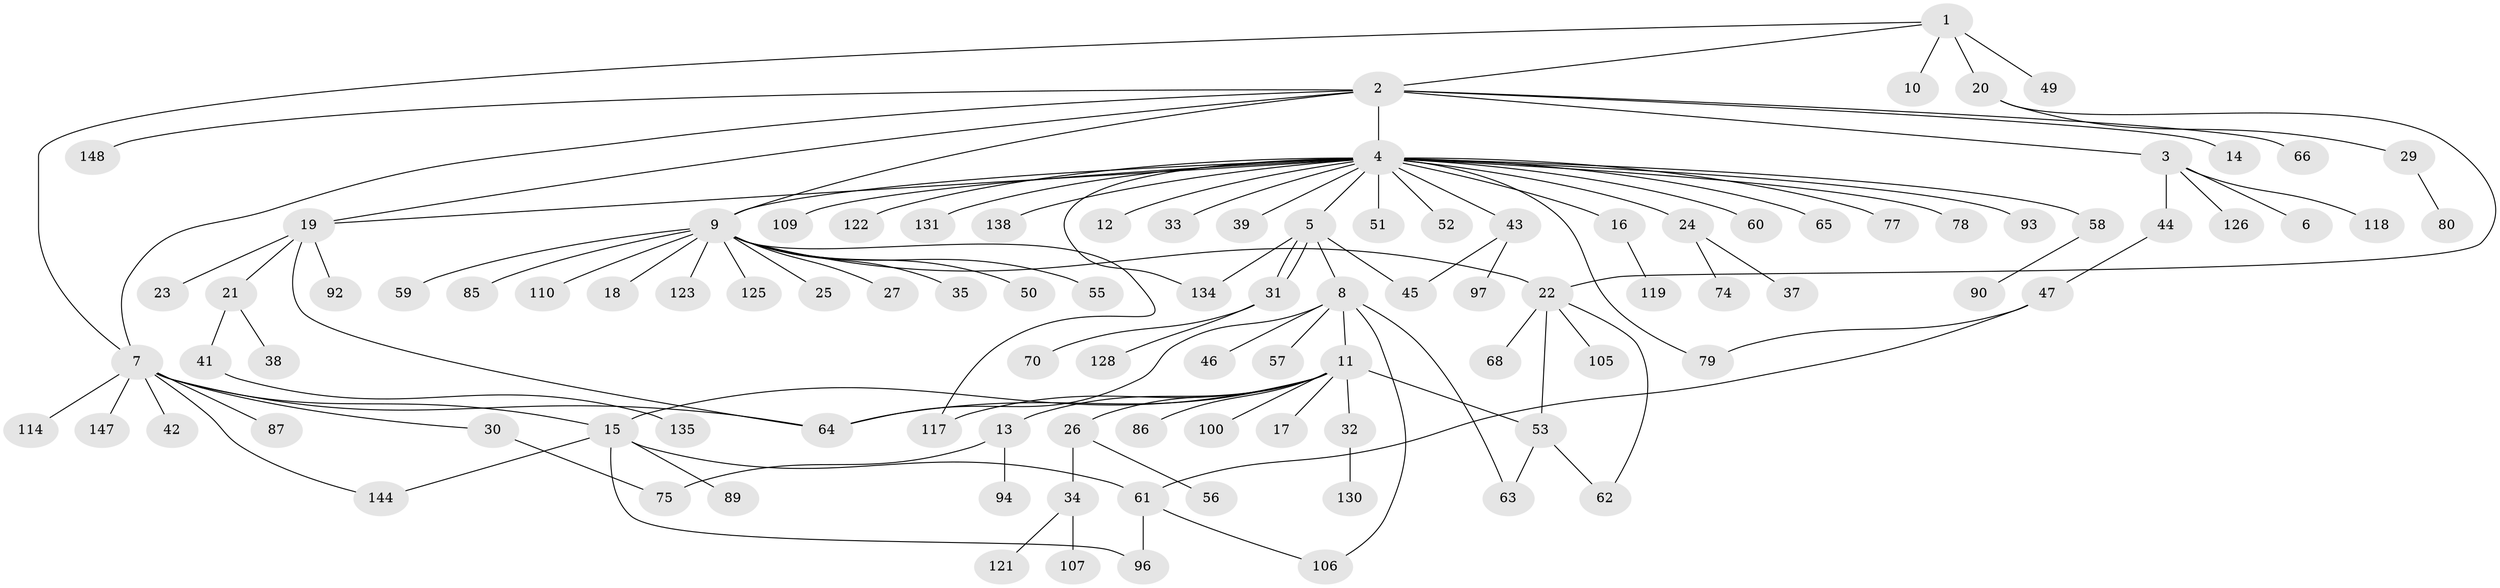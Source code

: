 // original degree distribution, {7: 0.013513513513513514, 10: 0.013513513513513514, 5: 0.02027027027027027, 25: 0.006756756756756757, 6: 0.033783783783783786, 1: 0.5608108108108109, 15: 0.006756756756756757, 12: 0.006756756756756757, 3: 0.08108108108108109, 2: 0.21621621621621623, 4: 0.04054054054054054}
// Generated by graph-tools (version 1.1) at 2025/18/03/04/25 18:18:14]
// undirected, 103 vertices, 123 edges
graph export_dot {
graph [start="1"]
  node [color=gray90,style=filled];
  1 [super="+73"];
  2 [super="+72+83+132"];
  3;
  4 [super="+67"];
  5;
  6;
  7;
  8;
  9;
  10;
  11 [super="+69"];
  12;
  13;
  14;
  15;
  16;
  17;
  18 [super="+28"];
  19;
  20 [super="+127+84+48"];
  21 [super="+95"];
  22;
  23;
  24 [super="+36"];
  25;
  26 [super="+76+40+115"];
  27 [super="+91"];
  29;
  30;
  31;
  32;
  33 [super="+54"];
  34;
  35;
  37;
  38;
  39;
  41;
  42;
  43;
  44;
  45;
  46;
  47;
  49;
  50 [super="+146"];
  51;
  52;
  53 [super="+116"];
  55;
  56;
  57;
  58;
  59 [super="+88+111"];
  60;
  61 [super="+71"];
  62;
  63;
  64 [super="+103"];
  65;
  66;
  68 [super="+101"];
  70 [super="+139+82"];
  74 [super="+112"];
  75 [super="+129+137+124"];
  77;
  78;
  79;
  80;
  85;
  86;
  87;
  89 [super="+99"];
  90;
  92;
  93;
  94;
  96 [super="+141"];
  97 [super="+143"];
  100;
  105;
  106 [super="+145"];
  107;
  109;
  110;
  114;
  117 [super="+140"];
  118;
  119;
  121;
  122;
  123;
  125;
  126;
  128;
  130;
  131;
  134;
  135;
  138;
  144;
  147;
  148;
  1 -- 2;
  1 -- 7;
  1 -- 10;
  1 -- 20 [weight=2];
  1 -- 49;
  2 -- 3;
  2 -- 4;
  2 -- 9;
  2 -- 14;
  2 -- 66;
  2 -- 148;
  2 -- 19;
  2 -- 7;
  3 -- 6;
  3 -- 44;
  3 -- 118;
  3 -- 126;
  4 -- 5;
  4 -- 9;
  4 -- 12;
  4 -- 16;
  4 -- 19;
  4 -- 24;
  4 -- 33;
  4 -- 39;
  4 -- 43;
  4 -- 51;
  4 -- 52;
  4 -- 58;
  4 -- 60;
  4 -- 65;
  4 -- 77;
  4 -- 78;
  4 -- 79;
  4 -- 93;
  4 -- 109;
  4 -- 122;
  4 -- 131;
  4 -- 134;
  4 -- 138;
  5 -- 8;
  5 -- 31;
  5 -- 31;
  5 -- 45;
  5 -- 134;
  7 -- 15;
  7 -- 30;
  7 -- 42;
  7 -- 87;
  7 -- 114;
  7 -- 144;
  7 -- 147;
  7 -- 64;
  8 -- 11;
  8 -- 46;
  8 -- 57;
  8 -- 63;
  8 -- 106;
  8 -- 64;
  9 -- 18;
  9 -- 22;
  9 -- 25;
  9 -- 27;
  9 -- 35;
  9 -- 50;
  9 -- 55;
  9 -- 59;
  9 -- 85;
  9 -- 110;
  9 -- 123;
  9 -- 125;
  9 -- 117;
  11 -- 13;
  11 -- 15;
  11 -- 17;
  11 -- 26;
  11 -- 32;
  11 -- 64;
  11 -- 86;
  11 -- 100;
  11 -- 117;
  11 -- 53;
  13 -- 75;
  13 -- 94;
  15 -- 89;
  15 -- 96;
  15 -- 144;
  15 -- 61;
  16 -- 119;
  19 -- 21;
  19 -- 23;
  19 -- 92;
  19 -- 64;
  20 -- 29;
  20 -- 22;
  21 -- 38;
  21 -- 41;
  22 -- 53;
  22 -- 62;
  22 -- 68;
  22 -- 105;
  24 -- 37;
  24 -- 74;
  26 -- 34;
  26 -- 56;
  29 -- 80;
  30 -- 75;
  31 -- 70;
  31 -- 128;
  32 -- 130;
  34 -- 107;
  34 -- 121;
  41 -- 135;
  43 -- 45;
  43 -- 97;
  44 -- 47;
  47 -- 61;
  47 -- 79;
  53 -- 62;
  53 -- 63;
  58 -- 90;
  61 -- 96;
  61 -- 106;
}
